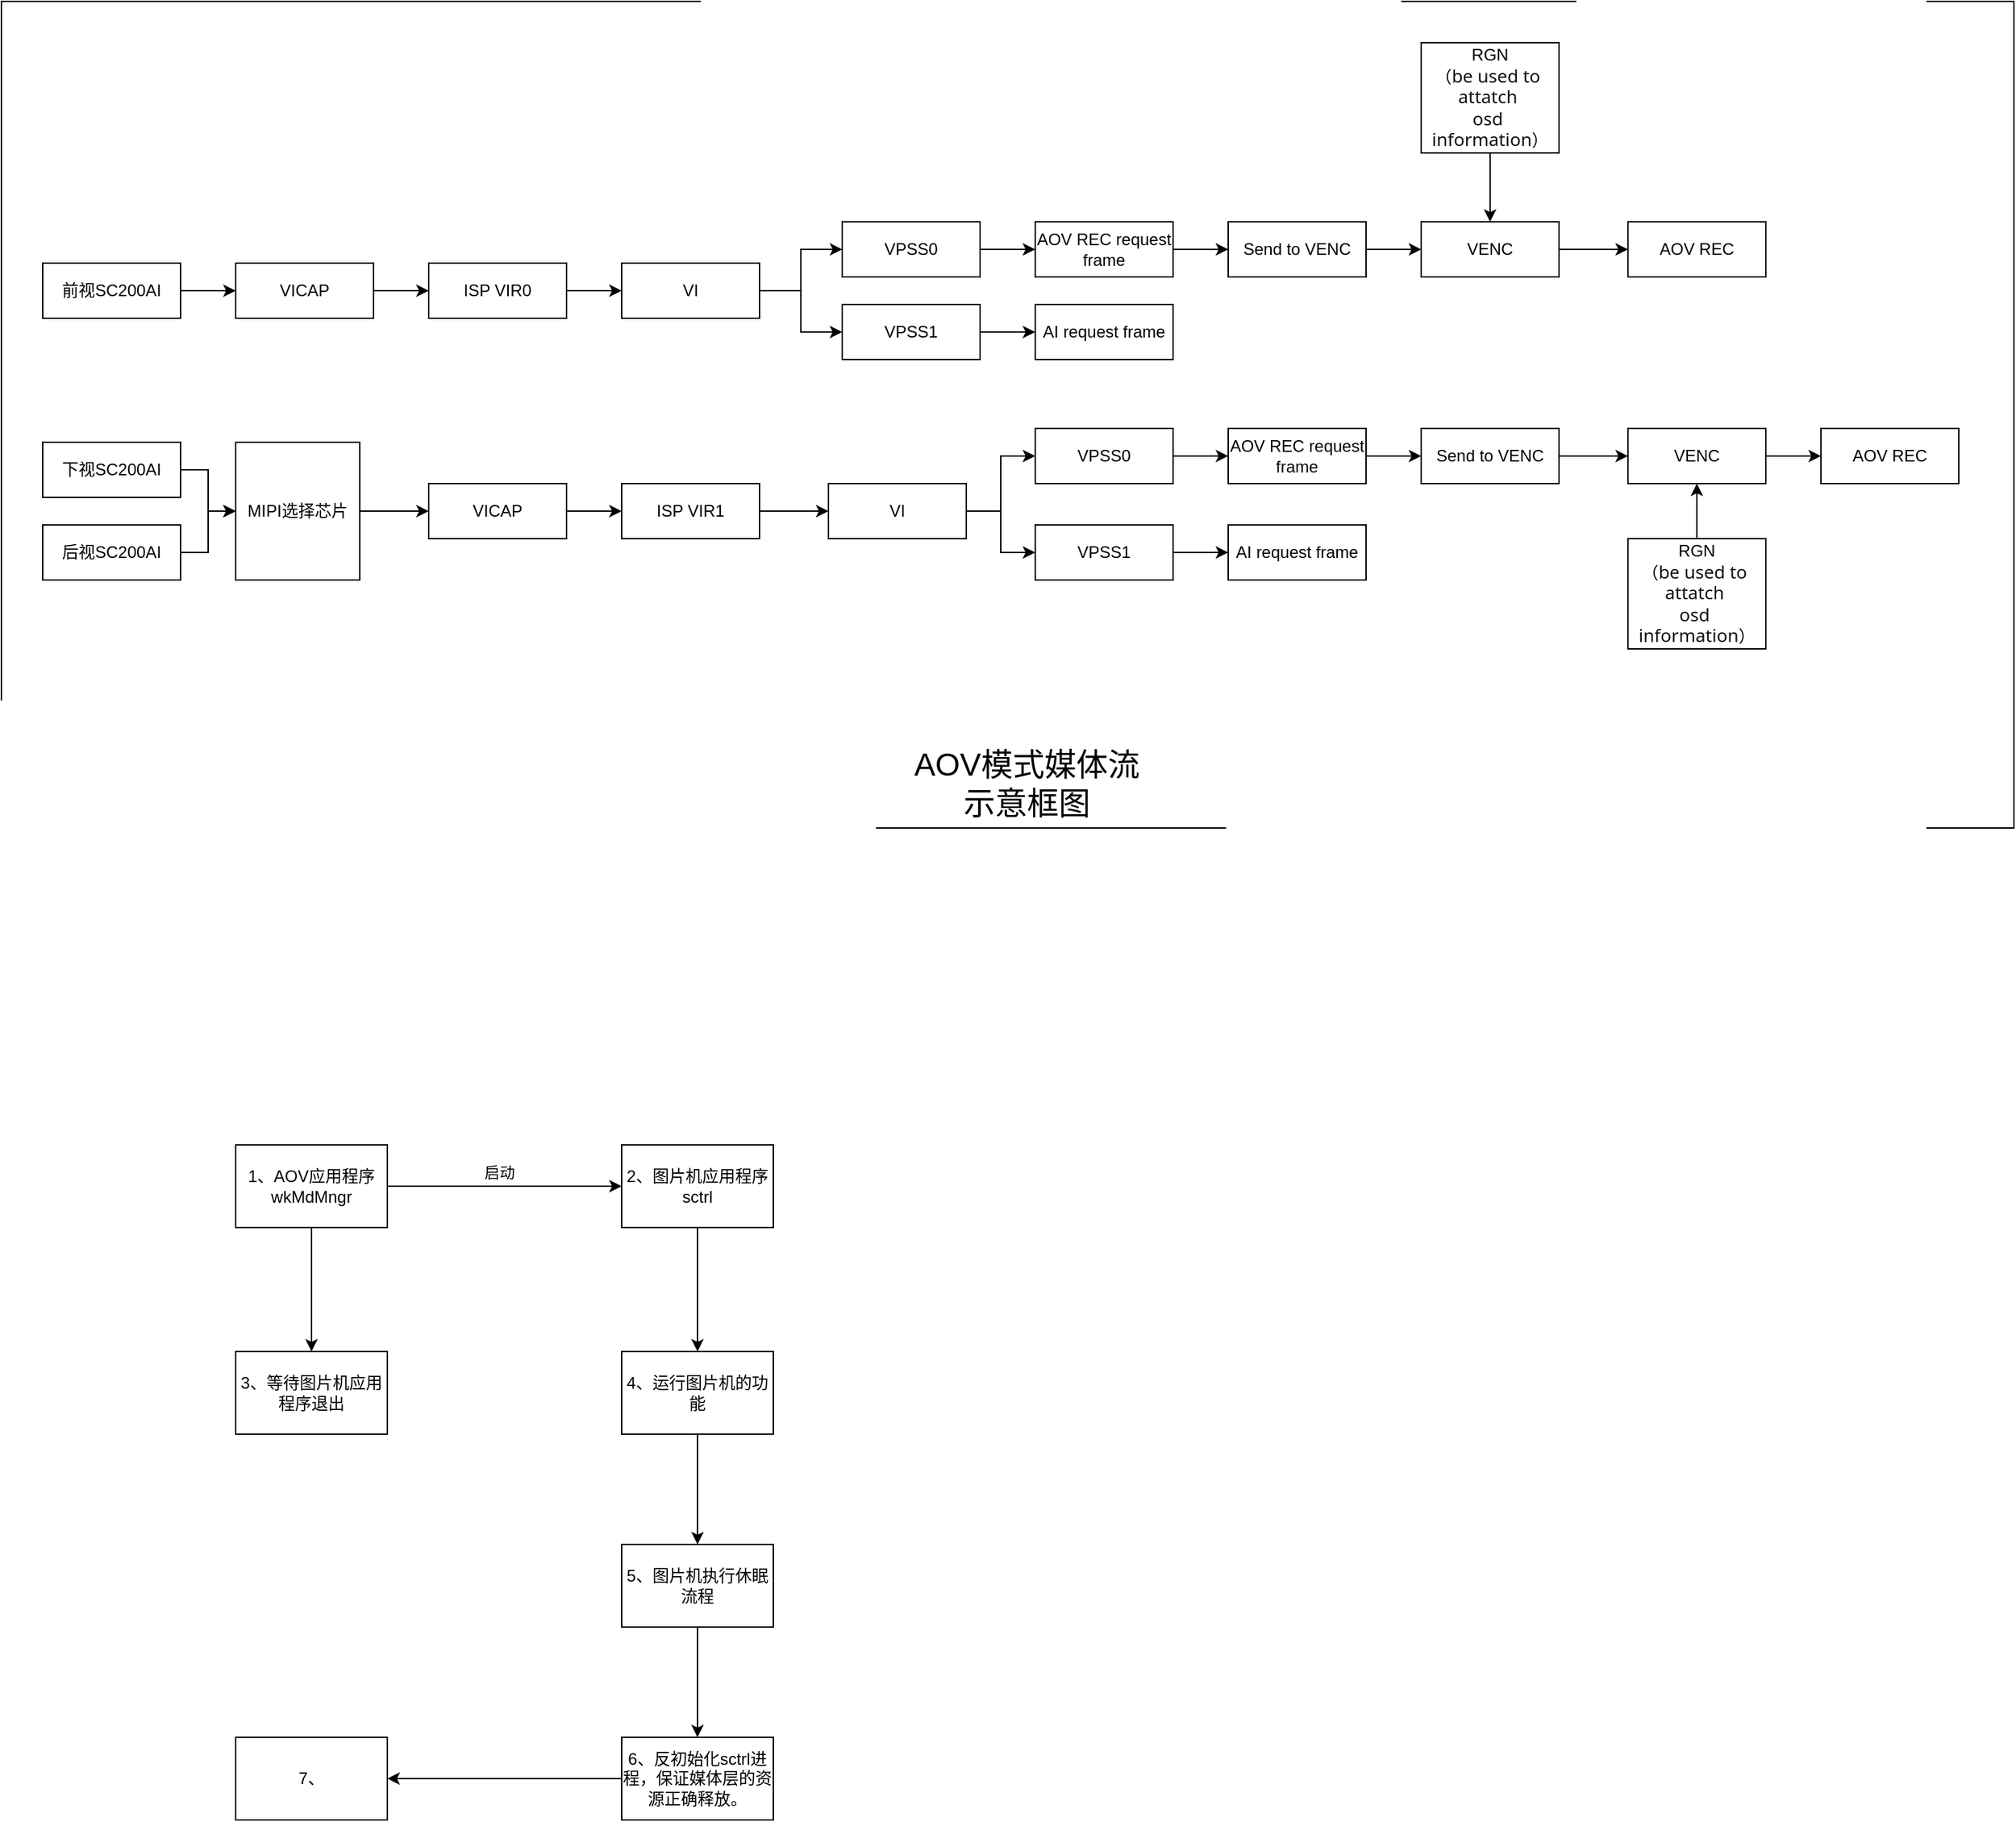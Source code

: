 <mxfile version="26.2.13">
  <diagram name="第 1 页" id="vm0noQgoKaf7Ory5WyCI">
    <mxGraphModel dx="979" dy="519" grid="1" gridSize="10" guides="1" tooltips="1" connect="1" arrows="1" fold="1" page="1" pageScale="1" pageWidth="827" pageHeight="1169" math="0" shadow="0">
      <root>
        <mxCell id="0" />
        <mxCell id="1" parent="0" />
        <mxCell id="FK6g6sYqLbhLBO1SA9hJ-79" value="" style="rounded=0;whiteSpace=wrap;html=1;" vertex="1" parent="1">
          <mxGeometry x="170" y="20" width="1460" height="600" as="geometry" />
        </mxCell>
        <mxCell id="FK6g6sYqLbhLBO1SA9hJ-13" value="" style="edgeStyle=orthogonalEdgeStyle;rounded=0;orthogonalLoop=1;jettySize=auto;html=1;" edge="1" parent="1" source="FK6g6sYqLbhLBO1SA9hJ-1" target="FK6g6sYqLbhLBO1SA9hJ-12">
          <mxGeometry relative="1" as="geometry" />
        </mxCell>
        <mxCell id="FK6g6sYqLbhLBO1SA9hJ-1" value="前视SC200AI" style="rounded=0;whiteSpace=wrap;html=1;" vertex="1" parent="1">
          <mxGeometry x="200" y="210" width="100" height="40" as="geometry" />
        </mxCell>
        <mxCell id="FK6g6sYqLbhLBO1SA9hJ-6" value="" style="edgeStyle=orthogonalEdgeStyle;rounded=0;orthogonalLoop=1;jettySize=auto;html=1;" edge="1" parent="1" source="FK6g6sYqLbhLBO1SA9hJ-4" target="FK6g6sYqLbhLBO1SA9hJ-5">
          <mxGeometry relative="1" as="geometry" />
        </mxCell>
        <mxCell id="FK6g6sYqLbhLBO1SA9hJ-4" value="下视SC200AI" style="rounded=0;whiteSpace=wrap;html=1;" vertex="1" parent="1">
          <mxGeometry x="200" y="340" width="100" height="40" as="geometry" />
        </mxCell>
        <mxCell id="FK6g6sYqLbhLBO1SA9hJ-78" value="" style="edgeStyle=orthogonalEdgeStyle;rounded=0;orthogonalLoop=1;jettySize=auto;html=1;" edge="1" parent="1" source="FK6g6sYqLbhLBO1SA9hJ-5" target="FK6g6sYqLbhLBO1SA9hJ-16">
          <mxGeometry relative="1" as="geometry" />
        </mxCell>
        <mxCell id="FK6g6sYqLbhLBO1SA9hJ-5" value="MIPI选择芯片" style="rounded=0;whiteSpace=wrap;html=1;" vertex="1" parent="1">
          <mxGeometry x="340" y="340" width="90" height="100" as="geometry" />
        </mxCell>
        <mxCell id="FK6g6sYqLbhLBO1SA9hJ-9" value="" style="edgeStyle=orthogonalEdgeStyle;rounded=0;orthogonalLoop=1;jettySize=auto;html=1;entryX=0;entryY=0.5;entryDx=0;entryDy=0;" edge="1" parent="1" source="FK6g6sYqLbhLBO1SA9hJ-7" target="FK6g6sYqLbhLBO1SA9hJ-5">
          <mxGeometry relative="1" as="geometry">
            <mxPoint x="380" y="430" as="targetPoint" />
          </mxGeometry>
        </mxCell>
        <mxCell id="FK6g6sYqLbhLBO1SA9hJ-7" value="后视SC200AI" style="rounded=0;whiteSpace=wrap;html=1;" vertex="1" parent="1">
          <mxGeometry x="200" y="400" width="100" height="40" as="geometry" />
        </mxCell>
        <mxCell id="FK6g6sYqLbhLBO1SA9hJ-15" value="" style="edgeStyle=orthogonalEdgeStyle;rounded=0;orthogonalLoop=1;jettySize=auto;html=1;" edge="1" parent="1" source="FK6g6sYqLbhLBO1SA9hJ-12" target="FK6g6sYqLbhLBO1SA9hJ-14">
          <mxGeometry relative="1" as="geometry" />
        </mxCell>
        <mxCell id="FK6g6sYqLbhLBO1SA9hJ-12" value="VICAP" style="whiteSpace=wrap;html=1;rounded=0;" vertex="1" parent="1">
          <mxGeometry x="340" y="210" width="100" height="40" as="geometry" />
        </mxCell>
        <mxCell id="FK6g6sYqLbhLBO1SA9hJ-22" value="" style="edgeStyle=orthogonalEdgeStyle;rounded=0;orthogonalLoop=1;jettySize=auto;html=1;" edge="1" parent="1" source="FK6g6sYqLbhLBO1SA9hJ-14" target="FK6g6sYqLbhLBO1SA9hJ-21">
          <mxGeometry relative="1" as="geometry" />
        </mxCell>
        <mxCell id="FK6g6sYqLbhLBO1SA9hJ-14" value="ISP VIR0" style="whiteSpace=wrap;html=1;rounded=0;" vertex="1" parent="1">
          <mxGeometry x="480" y="210" width="100" height="40" as="geometry" />
        </mxCell>
        <mxCell id="FK6g6sYqLbhLBO1SA9hJ-20" value="" style="edgeStyle=orthogonalEdgeStyle;rounded=0;orthogonalLoop=1;jettySize=auto;html=1;" edge="1" parent="1" source="FK6g6sYqLbhLBO1SA9hJ-16" target="FK6g6sYqLbhLBO1SA9hJ-19">
          <mxGeometry relative="1" as="geometry" />
        </mxCell>
        <mxCell id="FK6g6sYqLbhLBO1SA9hJ-16" value="VICAP" style="whiteSpace=wrap;html=1;rounded=0;" vertex="1" parent="1">
          <mxGeometry x="480" y="370" width="100" height="40" as="geometry" />
        </mxCell>
        <mxCell id="FK6g6sYqLbhLBO1SA9hJ-28" value="" style="edgeStyle=orthogonalEdgeStyle;rounded=0;orthogonalLoop=1;jettySize=auto;html=1;" edge="1" parent="1" source="FK6g6sYqLbhLBO1SA9hJ-19" target="FK6g6sYqLbhLBO1SA9hJ-27">
          <mxGeometry relative="1" as="geometry" />
        </mxCell>
        <mxCell id="FK6g6sYqLbhLBO1SA9hJ-19" value="ISP VIR1" style="whiteSpace=wrap;html=1;rounded=0;" vertex="1" parent="1">
          <mxGeometry x="620" y="370" width="100" height="40" as="geometry" />
        </mxCell>
        <mxCell id="FK6g6sYqLbhLBO1SA9hJ-24" value="" style="edgeStyle=orthogonalEdgeStyle;rounded=0;orthogonalLoop=1;jettySize=auto;html=1;" edge="1" parent="1" source="FK6g6sYqLbhLBO1SA9hJ-21" target="FK6g6sYqLbhLBO1SA9hJ-23">
          <mxGeometry relative="1" as="geometry" />
        </mxCell>
        <mxCell id="FK6g6sYqLbhLBO1SA9hJ-26" value="" style="edgeStyle=orthogonalEdgeStyle;rounded=0;orthogonalLoop=1;jettySize=auto;html=1;" edge="1" parent="1" source="FK6g6sYqLbhLBO1SA9hJ-21" target="FK6g6sYqLbhLBO1SA9hJ-25">
          <mxGeometry relative="1" as="geometry" />
        </mxCell>
        <mxCell id="FK6g6sYqLbhLBO1SA9hJ-21" value="VI" style="whiteSpace=wrap;html=1;rounded=0;" vertex="1" parent="1">
          <mxGeometry x="620" y="210" width="100" height="40" as="geometry" />
        </mxCell>
        <mxCell id="FK6g6sYqLbhLBO1SA9hJ-46" value="" style="edgeStyle=orthogonalEdgeStyle;rounded=0;orthogonalLoop=1;jettySize=auto;html=1;" edge="1" parent="1" source="FK6g6sYqLbhLBO1SA9hJ-23" target="FK6g6sYqLbhLBO1SA9hJ-45">
          <mxGeometry relative="1" as="geometry" />
        </mxCell>
        <mxCell id="FK6g6sYqLbhLBO1SA9hJ-23" value="VPSS0" style="whiteSpace=wrap;html=1;rounded=0;" vertex="1" parent="1">
          <mxGeometry x="780" y="180" width="100" height="40" as="geometry" />
        </mxCell>
        <mxCell id="FK6g6sYqLbhLBO1SA9hJ-52" value="" style="edgeStyle=orthogonalEdgeStyle;rounded=0;orthogonalLoop=1;jettySize=auto;html=1;" edge="1" parent="1" source="FK6g6sYqLbhLBO1SA9hJ-25" target="FK6g6sYqLbhLBO1SA9hJ-51">
          <mxGeometry relative="1" as="geometry" />
        </mxCell>
        <mxCell id="FK6g6sYqLbhLBO1SA9hJ-25" value="VPSS1" style="whiteSpace=wrap;html=1;rounded=0;" vertex="1" parent="1">
          <mxGeometry x="780" y="240" width="100" height="40" as="geometry" />
        </mxCell>
        <mxCell id="FK6g6sYqLbhLBO1SA9hJ-30" value="" style="edgeStyle=orthogonalEdgeStyle;rounded=0;orthogonalLoop=1;jettySize=auto;html=1;" edge="1" parent="1" source="FK6g6sYqLbhLBO1SA9hJ-27" target="FK6g6sYqLbhLBO1SA9hJ-29">
          <mxGeometry relative="1" as="geometry" />
        </mxCell>
        <mxCell id="FK6g6sYqLbhLBO1SA9hJ-32" value="" style="edgeStyle=orthogonalEdgeStyle;rounded=0;orthogonalLoop=1;jettySize=auto;html=1;" edge="1" parent="1" source="FK6g6sYqLbhLBO1SA9hJ-27" target="FK6g6sYqLbhLBO1SA9hJ-31">
          <mxGeometry relative="1" as="geometry" />
        </mxCell>
        <mxCell id="FK6g6sYqLbhLBO1SA9hJ-27" value="VI" style="whiteSpace=wrap;html=1;rounded=0;" vertex="1" parent="1">
          <mxGeometry x="770" y="370" width="100" height="40" as="geometry" />
        </mxCell>
        <mxCell id="FK6g6sYqLbhLBO1SA9hJ-29" value="VPSS0" style="whiteSpace=wrap;html=1;rounded=0;" vertex="1" parent="1">
          <mxGeometry x="920" y="330" width="100" height="40" as="geometry" />
        </mxCell>
        <mxCell id="FK6g6sYqLbhLBO1SA9hJ-77" value="" style="edgeStyle=orthogonalEdgeStyle;rounded=0;orthogonalLoop=1;jettySize=auto;html=1;" edge="1" parent="1" source="FK6g6sYqLbhLBO1SA9hJ-31" target="FK6g6sYqLbhLBO1SA9hJ-76">
          <mxGeometry relative="1" as="geometry" />
        </mxCell>
        <mxCell id="FK6g6sYqLbhLBO1SA9hJ-31" value="VPSS1" style="whiteSpace=wrap;html=1;rounded=0;" vertex="1" parent="1">
          <mxGeometry x="920" y="400" width="100" height="40" as="geometry" />
        </mxCell>
        <mxCell id="FK6g6sYqLbhLBO1SA9hJ-54" value="" style="edgeStyle=orthogonalEdgeStyle;rounded=0;orthogonalLoop=1;jettySize=auto;html=1;" edge="1" parent="1" source="FK6g6sYqLbhLBO1SA9hJ-33" target="FK6g6sYqLbhLBO1SA9hJ-53">
          <mxGeometry relative="1" as="geometry" />
        </mxCell>
        <mxCell id="FK6g6sYqLbhLBO1SA9hJ-33" value="VENC" style="whiteSpace=wrap;html=1;rounded=0;" vertex="1" parent="1">
          <mxGeometry x="1200" y="180" width="100" height="40" as="geometry" />
        </mxCell>
        <mxCell id="FK6g6sYqLbhLBO1SA9hJ-37" value="" style="edgeStyle=orthogonalEdgeStyle;rounded=0;orthogonalLoop=1;jettySize=auto;html=1;" edge="1" parent="1" source="FK6g6sYqLbhLBO1SA9hJ-35" target="FK6g6sYqLbhLBO1SA9hJ-33">
          <mxGeometry relative="1" as="geometry" />
        </mxCell>
        <mxCell id="FK6g6sYqLbhLBO1SA9hJ-35" value="RGN（&lt;span style=&quot;color: rgb(16, 18, 20); font-family: &amp;quot;PingFang SC&amp;quot;, &amp;quot;Segoe UI&amp;quot;, Arial, &amp;quot;Microsoft YaHei&amp;quot;, 微软雅黑, 宋体, &amp;quot;Malgun Gothic&amp;quot;, sans-serif; font-variant-ligatures: none; text-align: start; white-space: pre; background-color: rgb(255, 255, 255);&quot;&gt;&lt;font style=&quot;font-size: 13px;&quot;&gt;be used to &lt;/font&gt;&lt;/span&gt;&lt;div&gt;&lt;span style=&quot;color: rgb(16, 18, 20); font-family: &amp;quot;PingFang SC&amp;quot;, &amp;quot;Segoe UI&amp;quot;, Arial, &amp;quot;Microsoft YaHei&amp;quot;, 微软雅黑, 宋体, &amp;quot;Malgun Gothic&amp;quot;, sans-serif; font-variant-ligatures: none; text-align: start; white-space: pre; background-color: rgb(255, 255, 255);&quot;&gt;&lt;font style=&quot;font-size: 13px;&quot;&gt;attatch &lt;/font&gt;&lt;/span&gt;&lt;/div&gt;&lt;div&gt;&lt;span style=&quot;color: rgb(16, 18, 20); font-family: &amp;quot;PingFang SC&amp;quot;, &amp;quot;Segoe UI&amp;quot;, Arial, &amp;quot;Microsoft YaHei&amp;quot;, 微软雅黑, 宋体, &amp;quot;Malgun Gothic&amp;quot;, sans-serif; font-variant-ligatures: none; text-align: start; white-space: pre; background-color: rgb(255, 255, 255);&quot;&gt;&lt;font style=&quot;font-size: 13px;&quot;&gt;osd &lt;/font&gt;&lt;/span&gt;&lt;/div&gt;&lt;div&gt;&lt;span style=&quot;color: rgb(16, 18, 20); font-family: &amp;quot;PingFang SC&amp;quot;, &amp;quot;Segoe UI&amp;quot;, Arial, &amp;quot;Microsoft YaHei&amp;quot;, 微软雅黑, 宋体, &amp;quot;Malgun Gothic&amp;quot;, sans-serif; font-variant-ligatures: none; text-align: start; white-space: pre; background-color: rgb(255, 255, 255);&quot;&gt;&lt;font style=&quot;font-size: 13px;&quot;&gt;information&lt;/font&gt;&lt;/span&gt;）&lt;/div&gt;" style="whiteSpace=wrap;html=1;rounded=0;" vertex="1" parent="1">
          <mxGeometry x="1200" y="50" width="100" height="80" as="geometry" />
        </mxCell>
        <mxCell id="FK6g6sYqLbhLBO1SA9hJ-48" value="" style="edgeStyle=orthogonalEdgeStyle;rounded=0;orthogonalLoop=1;jettySize=auto;html=1;" edge="1" parent="1" source="FK6g6sYqLbhLBO1SA9hJ-45" target="FK6g6sYqLbhLBO1SA9hJ-47">
          <mxGeometry relative="1" as="geometry" />
        </mxCell>
        <mxCell id="FK6g6sYqLbhLBO1SA9hJ-45" value="AOV REC request frame" style="whiteSpace=wrap;html=1;rounded=0;" vertex="1" parent="1">
          <mxGeometry x="920" y="180" width="100" height="40" as="geometry" />
        </mxCell>
        <mxCell id="FK6g6sYqLbhLBO1SA9hJ-50" value="" style="edgeStyle=orthogonalEdgeStyle;rounded=0;orthogonalLoop=1;jettySize=auto;html=1;" edge="1" parent="1" source="FK6g6sYqLbhLBO1SA9hJ-47" target="FK6g6sYqLbhLBO1SA9hJ-33">
          <mxGeometry relative="1" as="geometry" />
        </mxCell>
        <mxCell id="FK6g6sYqLbhLBO1SA9hJ-47" value="Send to VENC" style="whiteSpace=wrap;html=1;rounded=0;" vertex="1" parent="1">
          <mxGeometry x="1060" y="180" width="100" height="40" as="geometry" />
        </mxCell>
        <mxCell id="FK6g6sYqLbhLBO1SA9hJ-51" value="AI request frame" style="whiteSpace=wrap;html=1;rounded=0;" vertex="1" parent="1">
          <mxGeometry x="920" y="240" width="100" height="40" as="geometry" />
        </mxCell>
        <mxCell id="FK6g6sYqLbhLBO1SA9hJ-53" value="AOV REC" style="whiteSpace=wrap;html=1;rounded=0;" vertex="1" parent="1">
          <mxGeometry x="1350" y="180" width="100" height="40" as="geometry" />
        </mxCell>
        <mxCell id="FK6g6sYqLbhLBO1SA9hJ-66" value="" style="edgeStyle=orthogonalEdgeStyle;rounded=0;orthogonalLoop=1;jettySize=auto;html=1;exitX=1;exitY=0.5;exitDx=0;exitDy=0;" edge="1" parent="1" target="FK6g6sYqLbhLBO1SA9hJ-72" source="FK6g6sYqLbhLBO1SA9hJ-29">
          <mxGeometry relative="1" as="geometry">
            <mxPoint x="1160" y="350" as="sourcePoint" />
          </mxGeometry>
        </mxCell>
        <mxCell id="FK6g6sYqLbhLBO1SA9hJ-67" value="" style="edgeStyle=orthogonalEdgeStyle;rounded=0;orthogonalLoop=1;jettySize=auto;html=1;" edge="1" parent="1" source="FK6g6sYqLbhLBO1SA9hJ-68" target="FK6g6sYqLbhLBO1SA9hJ-75">
          <mxGeometry relative="1" as="geometry" />
        </mxCell>
        <mxCell id="FK6g6sYqLbhLBO1SA9hJ-68" value="VENC" style="whiteSpace=wrap;html=1;rounded=0;" vertex="1" parent="1">
          <mxGeometry x="1350" y="330" width="100" height="40" as="geometry" />
        </mxCell>
        <mxCell id="FK6g6sYqLbhLBO1SA9hJ-69" value="" style="edgeStyle=orthogonalEdgeStyle;rounded=0;orthogonalLoop=1;jettySize=auto;html=1;" edge="1" parent="1" source="FK6g6sYqLbhLBO1SA9hJ-70" target="FK6g6sYqLbhLBO1SA9hJ-68">
          <mxGeometry relative="1" as="geometry" />
        </mxCell>
        <mxCell id="FK6g6sYqLbhLBO1SA9hJ-70" value="RGN（&lt;span style=&quot;color: rgb(16, 18, 20); font-family: &amp;quot;PingFang SC&amp;quot;, &amp;quot;Segoe UI&amp;quot;, Arial, &amp;quot;Microsoft YaHei&amp;quot;, 微软雅黑, 宋体, &amp;quot;Malgun Gothic&amp;quot;, sans-serif; font-variant-ligatures: none; text-align: start; white-space: pre; background-color: rgb(255, 255, 255);&quot;&gt;&lt;font style=&quot;font-size: 13px;&quot;&gt;be used to &lt;/font&gt;&lt;/span&gt;&lt;div&gt;&lt;span style=&quot;color: rgb(16, 18, 20); font-family: &amp;quot;PingFang SC&amp;quot;, &amp;quot;Segoe UI&amp;quot;, Arial, &amp;quot;Microsoft YaHei&amp;quot;, 微软雅黑, 宋体, &amp;quot;Malgun Gothic&amp;quot;, sans-serif; font-variant-ligatures: none; text-align: start; white-space: pre; background-color: rgb(255, 255, 255);&quot;&gt;&lt;font style=&quot;font-size: 13px;&quot;&gt;attatch &lt;/font&gt;&lt;/span&gt;&lt;/div&gt;&lt;div&gt;&lt;span style=&quot;color: rgb(16, 18, 20); font-family: &amp;quot;PingFang SC&amp;quot;, &amp;quot;Segoe UI&amp;quot;, Arial, &amp;quot;Microsoft YaHei&amp;quot;, 微软雅黑, 宋体, &amp;quot;Malgun Gothic&amp;quot;, sans-serif; font-variant-ligatures: none; text-align: start; white-space: pre; background-color: rgb(255, 255, 255);&quot;&gt;&lt;font style=&quot;font-size: 13px;&quot;&gt;osd &lt;/font&gt;&lt;/span&gt;&lt;/div&gt;&lt;div&gt;&lt;span style=&quot;color: rgb(16, 18, 20); font-family: &amp;quot;PingFang SC&amp;quot;, &amp;quot;Segoe UI&amp;quot;, Arial, &amp;quot;Microsoft YaHei&amp;quot;, 微软雅黑, 宋体, &amp;quot;Malgun Gothic&amp;quot;, sans-serif; font-variant-ligatures: none; text-align: start; white-space: pre; background-color: rgb(255, 255, 255);&quot;&gt;&lt;font style=&quot;font-size: 13px;&quot;&gt;information&lt;/font&gt;&lt;/span&gt;）&lt;/div&gt;" style="whiteSpace=wrap;html=1;rounded=0;" vertex="1" parent="1">
          <mxGeometry x="1350" y="410" width="100" height="80" as="geometry" />
        </mxCell>
        <mxCell id="FK6g6sYqLbhLBO1SA9hJ-71" value="" style="edgeStyle=orthogonalEdgeStyle;rounded=0;orthogonalLoop=1;jettySize=auto;html=1;" edge="1" parent="1" source="FK6g6sYqLbhLBO1SA9hJ-72" target="FK6g6sYqLbhLBO1SA9hJ-74">
          <mxGeometry relative="1" as="geometry" />
        </mxCell>
        <mxCell id="FK6g6sYqLbhLBO1SA9hJ-72" value="AOV REC request frame" style="whiteSpace=wrap;html=1;rounded=0;" vertex="1" parent="1">
          <mxGeometry x="1060" y="330" width="100" height="40" as="geometry" />
        </mxCell>
        <mxCell id="FK6g6sYqLbhLBO1SA9hJ-73" value="" style="edgeStyle=orthogonalEdgeStyle;rounded=0;orthogonalLoop=1;jettySize=auto;html=1;" edge="1" parent="1" source="FK6g6sYqLbhLBO1SA9hJ-74" target="FK6g6sYqLbhLBO1SA9hJ-68">
          <mxGeometry relative="1" as="geometry" />
        </mxCell>
        <mxCell id="FK6g6sYqLbhLBO1SA9hJ-74" value="Send to VENC" style="whiteSpace=wrap;html=1;rounded=0;" vertex="1" parent="1">
          <mxGeometry x="1200" y="330" width="100" height="40" as="geometry" />
        </mxCell>
        <mxCell id="FK6g6sYqLbhLBO1SA9hJ-75" value="AOV REC" style="whiteSpace=wrap;html=1;rounded=0;" vertex="1" parent="1">
          <mxGeometry x="1490" y="330" width="100" height="40" as="geometry" />
        </mxCell>
        <mxCell id="FK6g6sYqLbhLBO1SA9hJ-76" value="AI request frame" style="whiteSpace=wrap;html=1;rounded=0;" vertex="1" parent="1">
          <mxGeometry x="1060" y="400" width="100" height="40" as="geometry" />
        </mxCell>
        <mxCell id="FK6g6sYqLbhLBO1SA9hJ-80" value="AOV模式媒体流示意框图" style="text;html=1;align=center;verticalAlign=middle;whiteSpace=wrap;rounded=0;fontSize=23;" vertex="1" parent="1">
          <mxGeometry x="827" y="560" width="174" height="55" as="geometry" />
        </mxCell>
        <mxCell id="FK6g6sYqLbhLBO1SA9hJ-86" value="" style="edgeStyle=orthogonalEdgeStyle;rounded=0;orthogonalLoop=1;jettySize=auto;html=1;" edge="1" parent="1" source="FK6g6sYqLbhLBO1SA9hJ-81" target="FK6g6sYqLbhLBO1SA9hJ-85">
          <mxGeometry relative="1" as="geometry" />
        </mxCell>
        <mxCell id="FK6g6sYqLbhLBO1SA9hJ-81" value="2、图片机应用程序&lt;div&gt;sctrl&lt;/div&gt;" style="rounded=0;whiteSpace=wrap;html=1;" vertex="1" parent="1">
          <mxGeometry x="620" y="850" width="110" height="60" as="geometry" />
        </mxCell>
        <mxCell id="FK6g6sYqLbhLBO1SA9hJ-84" value="" style="edgeStyle=orthogonalEdgeStyle;rounded=0;orthogonalLoop=1;jettySize=auto;html=1;" edge="1" parent="1" source="FK6g6sYqLbhLBO1SA9hJ-82" target="FK6g6sYqLbhLBO1SA9hJ-83">
          <mxGeometry relative="1" as="geometry" />
        </mxCell>
        <mxCell id="FK6g6sYqLbhLBO1SA9hJ-87" value="" style="edgeStyle=orthogonalEdgeStyle;rounded=0;orthogonalLoop=1;jettySize=auto;html=1;" edge="1" parent="1" source="FK6g6sYqLbhLBO1SA9hJ-82" target="FK6g6sYqLbhLBO1SA9hJ-81">
          <mxGeometry relative="1" as="geometry" />
        </mxCell>
        <mxCell id="FK6g6sYqLbhLBO1SA9hJ-88" value="启动" style="edgeLabel;html=1;align=center;verticalAlign=middle;resizable=0;points=[];" vertex="1" connectable="0" parent="FK6g6sYqLbhLBO1SA9hJ-87">
          <mxGeometry x="-0.067" y="1" relative="1" as="geometry">
            <mxPoint x="1" y="-9" as="offset" />
          </mxGeometry>
        </mxCell>
        <mxCell id="FK6g6sYqLbhLBO1SA9hJ-82" value="1、AOV应用程序wkMdMngr" style="rounded=0;whiteSpace=wrap;html=1;" vertex="1" parent="1">
          <mxGeometry x="340" y="850" width="110" height="60" as="geometry" />
        </mxCell>
        <mxCell id="FK6g6sYqLbhLBO1SA9hJ-83" value="3、等待图片机应用程序退出" style="rounded=0;whiteSpace=wrap;html=1;" vertex="1" parent="1">
          <mxGeometry x="340" y="1000" width="110" height="60" as="geometry" />
        </mxCell>
        <mxCell id="FK6g6sYqLbhLBO1SA9hJ-90" value="" style="edgeStyle=orthogonalEdgeStyle;rounded=0;orthogonalLoop=1;jettySize=auto;html=1;" edge="1" parent="1" source="FK6g6sYqLbhLBO1SA9hJ-85" target="FK6g6sYqLbhLBO1SA9hJ-89">
          <mxGeometry relative="1" as="geometry" />
        </mxCell>
        <mxCell id="FK6g6sYqLbhLBO1SA9hJ-85" value="4、运行图片机的功能" style="rounded=0;whiteSpace=wrap;html=1;" vertex="1" parent="1">
          <mxGeometry x="620" y="1000" width="110" height="60" as="geometry" />
        </mxCell>
        <mxCell id="FK6g6sYqLbhLBO1SA9hJ-93" value="" style="edgeStyle=orthogonalEdgeStyle;rounded=0;orthogonalLoop=1;jettySize=auto;html=1;" edge="1" parent="1" source="FK6g6sYqLbhLBO1SA9hJ-89" target="FK6g6sYqLbhLBO1SA9hJ-92">
          <mxGeometry relative="1" as="geometry" />
        </mxCell>
        <mxCell id="FK6g6sYqLbhLBO1SA9hJ-89" value="5、图片机执行休眠流程" style="rounded=0;whiteSpace=wrap;html=1;" vertex="1" parent="1">
          <mxGeometry x="620" y="1140" width="110" height="60" as="geometry" />
        </mxCell>
        <mxCell id="FK6g6sYqLbhLBO1SA9hJ-95" value="" style="edgeStyle=orthogonalEdgeStyle;rounded=0;orthogonalLoop=1;jettySize=auto;html=1;entryX=1;entryY=0.5;entryDx=0;entryDy=0;" edge="1" parent="1" source="FK6g6sYqLbhLBO1SA9hJ-92" target="FK6g6sYqLbhLBO1SA9hJ-96">
          <mxGeometry relative="1" as="geometry">
            <mxPoint x="470" y="1310" as="targetPoint" />
          </mxGeometry>
        </mxCell>
        <mxCell id="FK6g6sYqLbhLBO1SA9hJ-92" value="6、反初始化sctrl进程，保证媒体层的资源正确释放。" style="rounded=0;whiteSpace=wrap;html=1;" vertex="1" parent="1">
          <mxGeometry x="620" y="1280" width="110" height="60" as="geometry" />
        </mxCell>
        <mxCell id="FK6g6sYqLbhLBO1SA9hJ-96" value="7、" style="rounded=0;whiteSpace=wrap;html=1;" vertex="1" parent="1">
          <mxGeometry x="340" y="1280" width="110" height="60" as="geometry" />
        </mxCell>
      </root>
    </mxGraphModel>
  </diagram>
</mxfile>
